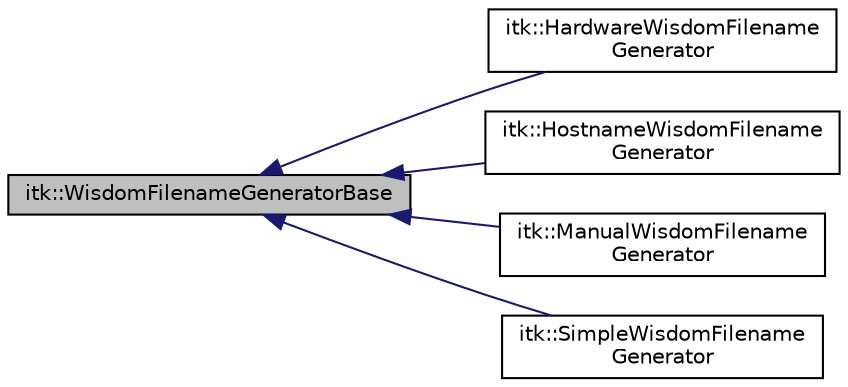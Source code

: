 digraph "itk::WisdomFilenameGeneratorBase"
{
 // LATEX_PDF_SIZE
  edge [fontname="Helvetica",fontsize="10",labelfontname="Helvetica",labelfontsize="10"];
  node [fontname="Helvetica",fontsize="10",shape=record];
  rankdir="LR";
  Node1 [label="itk::WisdomFilenameGeneratorBase",height=0.2,width=0.4,color="black", fillcolor="grey75", style="filled", fontcolor="black",tooltip=" "];
  Node1 -> Node2 [dir="back",color="midnightblue",fontsize="10",style="solid",fontname="Helvetica"];
  Node2 [label="itk::HardwareWisdomFilename\lGenerator",height=0.2,width=0.4,color="black", fillcolor="white", style="filled",URL="$classitk_1_1HardwareWisdomFilenameGenerator.html",tooltip=" "];
  Node1 -> Node3 [dir="back",color="midnightblue",fontsize="10",style="solid",fontname="Helvetica"];
  Node3 [label="itk::HostnameWisdomFilename\lGenerator",height=0.2,width=0.4,color="black", fillcolor="white", style="filled",URL="$classitk_1_1HostnameWisdomFilenameGenerator.html",tooltip=" "];
  Node1 -> Node4 [dir="back",color="midnightblue",fontsize="10",style="solid",fontname="Helvetica"];
  Node4 [label="itk::ManualWisdomFilename\lGenerator",height=0.2,width=0.4,color="black", fillcolor="white", style="filled",URL="$classitk_1_1ManualWisdomFilenameGenerator.html",tooltip=" "];
  Node1 -> Node5 [dir="back",color="midnightblue",fontsize="10",style="solid",fontname="Helvetica"];
  Node5 [label="itk::SimpleWisdomFilename\lGenerator",height=0.2,width=0.4,color="black", fillcolor="white", style="filled",URL="$classitk_1_1SimpleWisdomFilenameGenerator.html",tooltip=" "];
}
